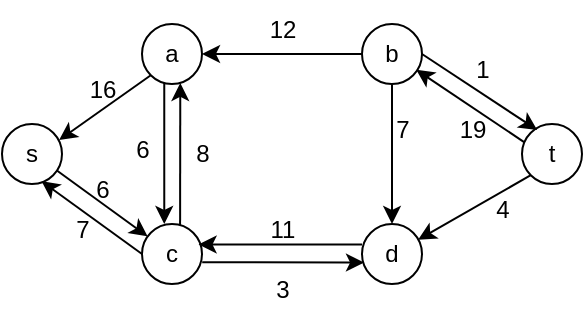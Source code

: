 <mxfile version="22.0.8" type="github">
  <diagram name="第 1 页" id="6fL6iG80BFAZWoQlDoeK">
    <mxGraphModel dx="525" dy="291" grid="1" gridSize="10" guides="1" tooltips="1" connect="1" arrows="1" fold="1" page="1" pageScale="1" pageWidth="827" pageHeight="1169" math="0" shadow="0">
      <root>
        <mxCell id="0" />
        <mxCell id="1" parent="0" />
        <mxCell id="eBgWkfiUlUs-1mOhxA75-1" value="s" style="ellipse;whiteSpace=wrap;html=1;aspect=fixed;" vertex="1" parent="1">
          <mxGeometry x="300" y="230" width="30" height="30" as="geometry" />
        </mxCell>
        <mxCell id="eBgWkfiUlUs-1mOhxA75-12" style="rounded=0;orthogonalLoop=1;jettySize=auto;html=1;exitX=0.371;exitY=0.957;exitDx=0;exitDy=0;entryX=0.371;entryY=0;entryDx=0;entryDy=0;exitPerimeter=0;entryPerimeter=0;" edge="1" parent="1" source="eBgWkfiUlUs-1mOhxA75-2" target="eBgWkfiUlUs-1mOhxA75-4">
          <mxGeometry relative="1" as="geometry" />
        </mxCell>
        <mxCell id="eBgWkfiUlUs-1mOhxA75-2" value="a" style="ellipse;whiteSpace=wrap;html=1;aspect=fixed;" vertex="1" parent="1">
          <mxGeometry x="370" y="180" width="30" height="30" as="geometry" />
        </mxCell>
        <mxCell id="eBgWkfiUlUs-1mOhxA75-26" style="rounded=0;orthogonalLoop=1;jettySize=auto;html=1;exitX=0.5;exitY=1;exitDx=0;exitDy=0;entryX=0.5;entryY=0;entryDx=0;entryDy=0;" edge="1" parent="1" source="eBgWkfiUlUs-1mOhxA75-3" target="eBgWkfiUlUs-1mOhxA75-5">
          <mxGeometry relative="1" as="geometry" />
        </mxCell>
        <mxCell id="eBgWkfiUlUs-1mOhxA75-28" style="rounded=0;orthogonalLoop=1;jettySize=auto;html=1;exitX=0;exitY=0.5;exitDx=0;exitDy=0;entryX=1;entryY=0.5;entryDx=0;entryDy=0;" edge="1" parent="1" source="eBgWkfiUlUs-1mOhxA75-3" target="eBgWkfiUlUs-1mOhxA75-2">
          <mxGeometry relative="1" as="geometry" />
        </mxCell>
        <mxCell id="eBgWkfiUlUs-1mOhxA75-3" value="b" style="ellipse;whiteSpace=wrap;html=1;aspect=fixed;" vertex="1" parent="1">
          <mxGeometry x="480" y="180" width="30" height="30" as="geometry" />
        </mxCell>
        <mxCell id="eBgWkfiUlUs-1mOhxA75-13" style="rounded=0;orthogonalLoop=1;jettySize=auto;html=1;entryX=0.638;entryY=0.983;entryDx=0;entryDy=0;exitX=0.635;exitY=0.019;exitDx=0;exitDy=0;exitPerimeter=0;entryPerimeter=0;" edge="1" parent="1" source="eBgWkfiUlUs-1mOhxA75-4" target="eBgWkfiUlUs-1mOhxA75-2">
          <mxGeometry relative="1" as="geometry">
            <mxPoint x="385" y="280" as="sourcePoint" />
            <mxPoint x="396" y="206" as="targetPoint" />
          </mxGeometry>
        </mxCell>
        <mxCell id="eBgWkfiUlUs-1mOhxA75-4" value="c" style="ellipse;whiteSpace=wrap;html=1;aspect=fixed;" vertex="1" parent="1">
          <mxGeometry x="370" y="280" width="30" height="30" as="geometry" />
        </mxCell>
        <mxCell id="eBgWkfiUlUs-1mOhxA75-5" value="d" style="ellipse;whiteSpace=wrap;html=1;aspect=fixed;" vertex="1" parent="1">
          <mxGeometry x="480" y="280" width="30" height="30" as="geometry" />
        </mxCell>
        <mxCell id="eBgWkfiUlUs-1mOhxA75-6" value="t" style="ellipse;whiteSpace=wrap;html=1;aspect=fixed;" vertex="1" parent="1">
          <mxGeometry x="560" y="230" width="30" height="30" as="geometry" />
        </mxCell>
        <mxCell id="eBgWkfiUlUs-1mOhxA75-8" style="rounded=0;orthogonalLoop=1;jettySize=auto;html=1;exitX=0;exitY=1;exitDx=0;exitDy=0;entryX=0.952;entryY=0.268;entryDx=0;entryDy=0;entryPerimeter=0;" edge="1" parent="1" source="eBgWkfiUlUs-1mOhxA75-2" target="eBgWkfiUlUs-1mOhxA75-1">
          <mxGeometry relative="1" as="geometry" />
        </mxCell>
        <mxCell id="eBgWkfiUlUs-1mOhxA75-9" value="16" style="text;html=1;align=center;verticalAlign=middle;resizable=0;points=[];autosize=1;strokeColor=none;fillColor=none;" vertex="1" parent="1">
          <mxGeometry x="330" y="198" width="40" height="30" as="geometry" />
        </mxCell>
        <mxCell id="eBgWkfiUlUs-1mOhxA75-14" value="6" style="text;html=1;align=center;verticalAlign=middle;resizable=0;points=[];autosize=1;strokeColor=none;fillColor=none;" vertex="1" parent="1">
          <mxGeometry x="355" y="228" width="30" height="30" as="geometry" />
        </mxCell>
        <mxCell id="eBgWkfiUlUs-1mOhxA75-15" value="8" style="text;html=1;align=center;verticalAlign=middle;resizable=0;points=[];autosize=1;strokeColor=none;fillColor=none;" vertex="1" parent="1">
          <mxGeometry x="385" y="230" width="30" height="30" as="geometry" />
        </mxCell>
        <mxCell id="eBgWkfiUlUs-1mOhxA75-18" style="rounded=0;orthogonalLoop=1;jettySize=auto;html=1;exitX=0.909;exitY=0.77;exitDx=0;exitDy=0;exitPerimeter=0;" edge="1" parent="1" source="eBgWkfiUlUs-1mOhxA75-1" target="eBgWkfiUlUs-1mOhxA75-4">
          <mxGeometry relative="1" as="geometry" />
        </mxCell>
        <mxCell id="eBgWkfiUlUs-1mOhxA75-19" style="rounded=0;orthogonalLoop=1;jettySize=auto;html=1;exitX=0;exitY=0.5;exitDx=0;exitDy=0;entryX=0.66;entryY=0.954;entryDx=0;entryDy=0;entryPerimeter=0;" edge="1" parent="1" source="eBgWkfiUlUs-1mOhxA75-4" target="eBgWkfiUlUs-1mOhxA75-1">
          <mxGeometry relative="1" as="geometry" />
        </mxCell>
        <mxCell id="eBgWkfiUlUs-1mOhxA75-20" value="6" style="text;html=1;align=center;verticalAlign=middle;resizable=0;points=[];autosize=1;strokeColor=none;fillColor=none;" vertex="1" parent="1">
          <mxGeometry x="335" y="248" width="30" height="30" as="geometry" />
        </mxCell>
        <mxCell id="eBgWkfiUlUs-1mOhxA75-21" value="7" style="text;html=1;align=center;verticalAlign=middle;resizable=0;points=[];autosize=1;strokeColor=none;fillColor=none;" vertex="1" parent="1">
          <mxGeometry x="325" y="268" width="30" height="30" as="geometry" />
        </mxCell>
        <mxCell id="eBgWkfiUlUs-1mOhxA75-22" style="rounded=0;orthogonalLoop=1;jettySize=auto;html=1;exitX=0;exitY=0.341;exitDx=0;exitDy=0;entryX=0.943;entryY=0.341;entryDx=0;entryDy=0;entryPerimeter=0;exitPerimeter=0;" edge="1" parent="1" source="eBgWkfiUlUs-1mOhxA75-5" target="eBgWkfiUlUs-1mOhxA75-4">
          <mxGeometry relative="1" as="geometry" />
        </mxCell>
        <mxCell id="eBgWkfiUlUs-1mOhxA75-23" style="rounded=0;orthogonalLoop=1;jettySize=auto;html=1;exitX=1.003;exitY=0.637;exitDx=0;exitDy=0;exitPerimeter=0;entryX=0.034;entryY=0.643;entryDx=0;entryDy=0;entryPerimeter=0;" edge="1" parent="1" source="eBgWkfiUlUs-1mOhxA75-4" target="eBgWkfiUlUs-1mOhxA75-5">
          <mxGeometry relative="1" as="geometry">
            <mxPoint x="480" y="300" as="targetPoint" />
          </mxGeometry>
        </mxCell>
        <mxCell id="eBgWkfiUlUs-1mOhxA75-24" value="11" style="text;html=1;align=center;verticalAlign=middle;resizable=0;points=[];autosize=1;strokeColor=none;fillColor=none;" vertex="1" parent="1">
          <mxGeometry x="420" y="268" width="40" height="30" as="geometry" />
        </mxCell>
        <mxCell id="eBgWkfiUlUs-1mOhxA75-25" value="3" style="text;html=1;align=center;verticalAlign=middle;resizable=0;points=[];autosize=1;strokeColor=none;fillColor=none;" vertex="1" parent="1">
          <mxGeometry x="425" y="298" width="30" height="30" as="geometry" />
        </mxCell>
        <mxCell id="eBgWkfiUlUs-1mOhxA75-27" value="7" style="text;html=1;align=center;verticalAlign=middle;resizable=0;points=[];autosize=1;strokeColor=none;fillColor=none;" vertex="1" parent="1">
          <mxGeometry x="485" y="218" width="30" height="30" as="geometry" />
        </mxCell>
        <mxCell id="eBgWkfiUlUs-1mOhxA75-29" value="12" style="text;html=1;align=center;verticalAlign=middle;resizable=0;points=[];autosize=1;strokeColor=none;fillColor=none;" vertex="1" parent="1">
          <mxGeometry x="420" y="168" width="40" height="30" as="geometry" />
        </mxCell>
        <mxCell id="eBgWkfiUlUs-1mOhxA75-30" style="rounded=0;orthogonalLoop=1;jettySize=auto;html=1;exitX=0;exitY=1;exitDx=0;exitDy=0;entryX=0.936;entryY=0.261;entryDx=0;entryDy=0;entryPerimeter=0;" edge="1" parent="1" source="eBgWkfiUlUs-1mOhxA75-6" target="eBgWkfiUlUs-1mOhxA75-5">
          <mxGeometry relative="1" as="geometry" />
        </mxCell>
        <mxCell id="eBgWkfiUlUs-1mOhxA75-31" value="4" style="text;html=1;align=center;verticalAlign=middle;resizable=0;points=[];autosize=1;strokeColor=none;fillColor=none;" vertex="1" parent="1">
          <mxGeometry x="535" y="258" width="30" height="30" as="geometry" />
        </mxCell>
        <mxCell id="eBgWkfiUlUs-1mOhxA75-32" style="rounded=0;orthogonalLoop=1;jettySize=auto;html=1;exitX=1;exitY=0.5;exitDx=0;exitDy=0;entryX=0.253;entryY=0.099;entryDx=0;entryDy=0;entryPerimeter=0;" edge="1" parent="1" source="eBgWkfiUlUs-1mOhxA75-3" target="eBgWkfiUlUs-1mOhxA75-6">
          <mxGeometry relative="1" as="geometry" />
        </mxCell>
        <mxCell id="eBgWkfiUlUs-1mOhxA75-33" style="rounded=0;orthogonalLoop=1;jettySize=auto;html=1;exitX=0.035;exitY=0.301;exitDx=0;exitDy=0;entryX=0.904;entryY=0.763;entryDx=0;entryDy=0;entryPerimeter=0;exitPerimeter=0;" edge="1" parent="1" source="eBgWkfiUlUs-1mOhxA75-6" target="eBgWkfiUlUs-1mOhxA75-3">
          <mxGeometry relative="1" as="geometry" />
        </mxCell>
        <mxCell id="eBgWkfiUlUs-1mOhxA75-34" value="1" style="text;html=1;align=center;verticalAlign=middle;resizable=0;points=[];autosize=1;strokeColor=none;fillColor=none;" vertex="1" parent="1">
          <mxGeometry x="525" y="188" width="30" height="30" as="geometry" />
        </mxCell>
        <mxCell id="eBgWkfiUlUs-1mOhxA75-35" value="19" style="text;html=1;align=center;verticalAlign=middle;resizable=0;points=[];autosize=1;strokeColor=none;fillColor=none;" vertex="1" parent="1">
          <mxGeometry x="515" y="218" width="40" height="30" as="geometry" />
        </mxCell>
      </root>
    </mxGraphModel>
  </diagram>
</mxfile>
